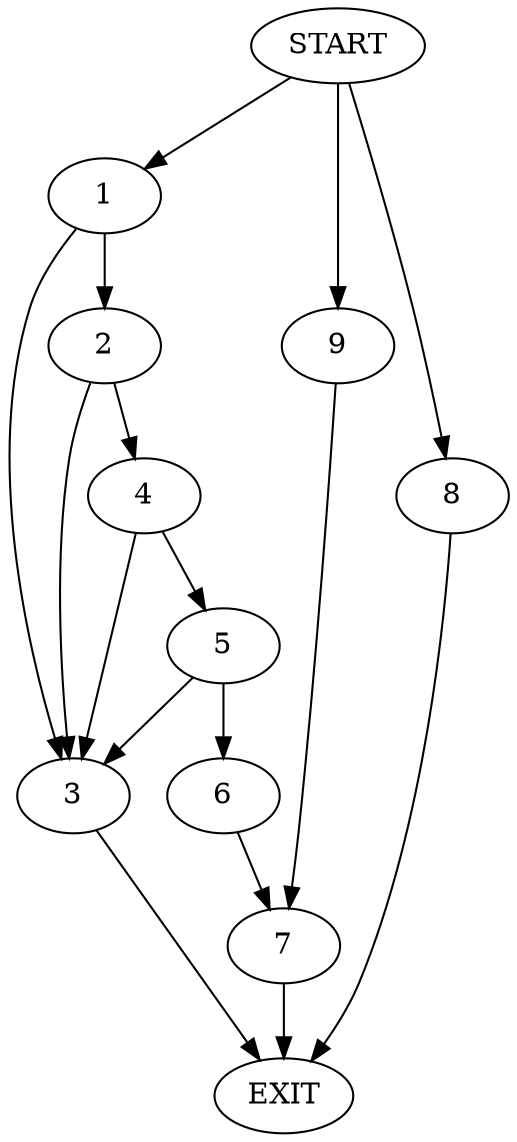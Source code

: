 digraph {
0 [label="START"]
10 [label="EXIT"]
0 -> 1
1 -> 2
1 -> 3
2 -> 3
2 -> 4
3 -> 10
4 -> 5
4 -> 3
5 -> 6
5 -> 3
6 -> 7
7 -> 10
0 -> 8
8 -> 10
0 -> 9
9 -> 7
}

